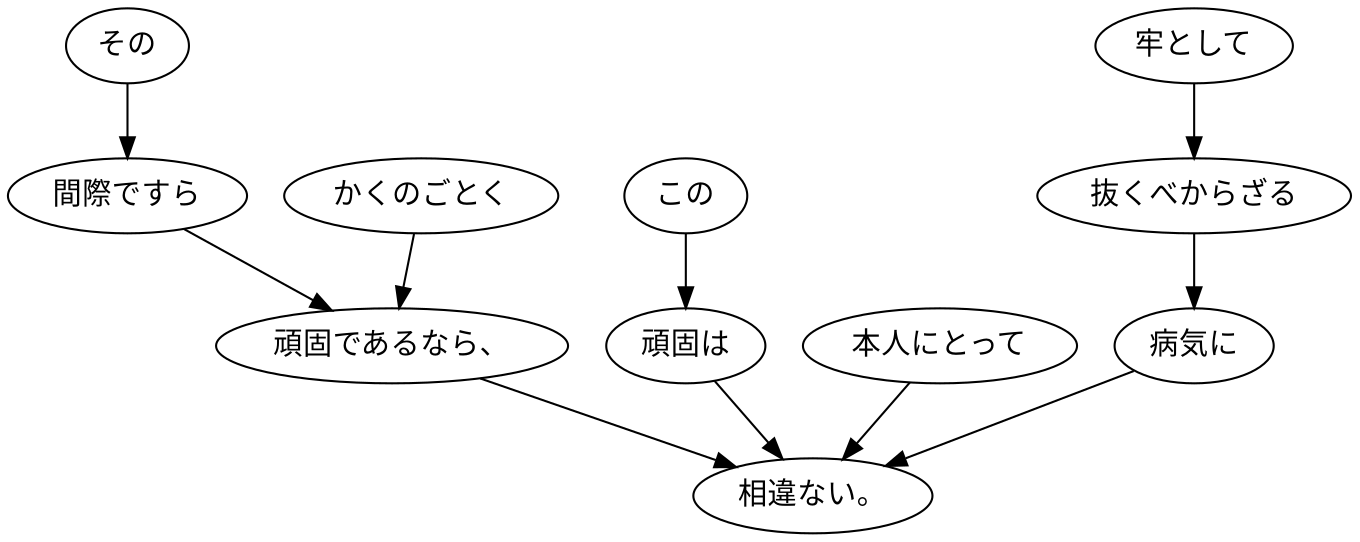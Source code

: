 digraph graph4500 {
	node0 [label="その"];
	node1 [label="間際ですら"];
	node2 [label="かくのごとく"];
	node3 [label="頑固であるなら、"];
	node4 [label="この"];
	node5 [label="頑固は"];
	node6 [label="本人にとって"];
	node7 [label="牢として"];
	node8 [label="抜くべからざる"];
	node9 [label="病気に"];
	node10 [label="相違ない。"];
	node0 -> node1;
	node1 -> node3;
	node2 -> node3;
	node3 -> node10;
	node4 -> node5;
	node5 -> node10;
	node6 -> node10;
	node7 -> node8;
	node8 -> node9;
	node9 -> node10;
}
